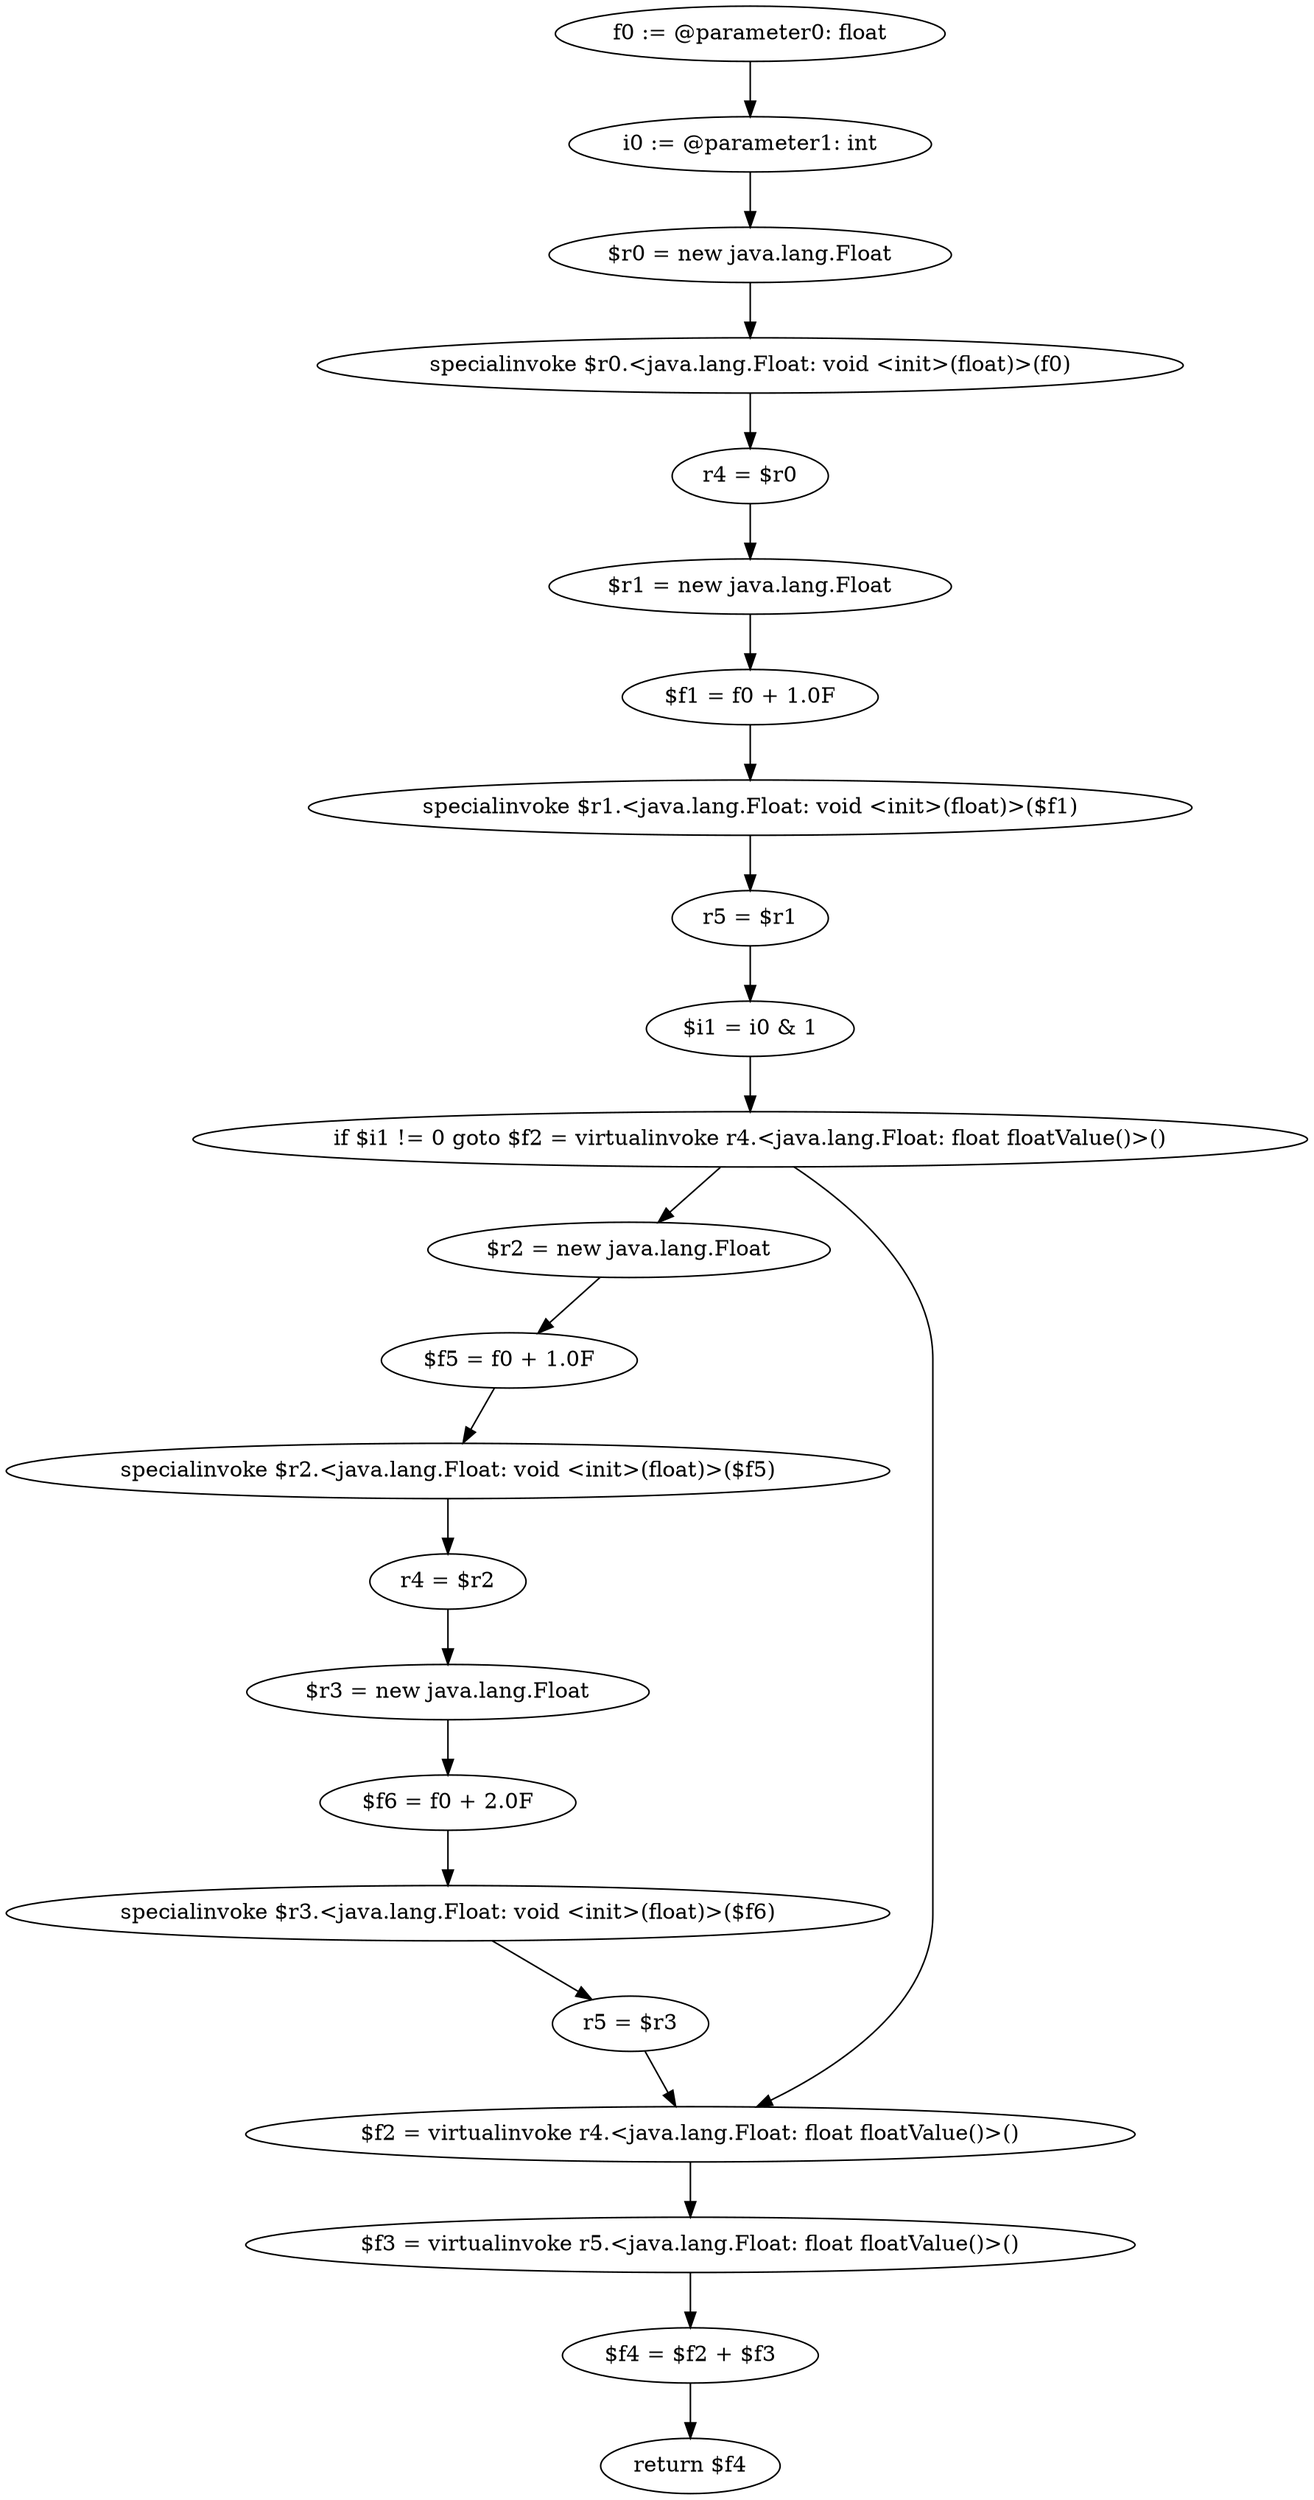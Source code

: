 digraph "unitGraph" {
    "f0 := @parameter0: float"
    "i0 := @parameter1: int"
    "$r0 = new java.lang.Float"
    "specialinvoke $r0.<java.lang.Float: void <init>(float)>(f0)"
    "r4 = $r0"
    "$r1 = new java.lang.Float"
    "$f1 = f0 + 1.0F"
    "specialinvoke $r1.<java.lang.Float: void <init>(float)>($f1)"
    "r5 = $r1"
    "$i1 = i0 & 1"
    "if $i1 != 0 goto $f2 = virtualinvoke r4.<java.lang.Float: float floatValue()>()"
    "$r2 = new java.lang.Float"
    "$f5 = f0 + 1.0F"
    "specialinvoke $r2.<java.lang.Float: void <init>(float)>($f5)"
    "r4 = $r2"
    "$r3 = new java.lang.Float"
    "$f6 = f0 + 2.0F"
    "specialinvoke $r3.<java.lang.Float: void <init>(float)>($f6)"
    "r5 = $r3"
    "$f2 = virtualinvoke r4.<java.lang.Float: float floatValue()>()"
    "$f3 = virtualinvoke r5.<java.lang.Float: float floatValue()>()"
    "$f4 = $f2 + $f3"
    "return $f4"
    "f0 := @parameter0: float"->"i0 := @parameter1: int";
    "i0 := @parameter1: int"->"$r0 = new java.lang.Float";
    "$r0 = new java.lang.Float"->"specialinvoke $r0.<java.lang.Float: void <init>(float)>(f0)";
    "specialinvoke $r0.<java.lang.Float: void <init>(float)>(f0)"->"r4 = $r0";
    "r4 = $r0"->"$r1 = new java.lang.Float";
    "$r1 = new java.lang.Float"->"$f1 = f0 + 1.0F";
    "$f1 = f0 + 1.0F"->"specialinvoke $r1.<java.lang.Float: void <init>(float)>($f1)";
    "specialinvoke $r1.<java.lang.Float: void <init>(float)>($f1)"->"r5 = $r1";
    "r5 = $r1"->"$i1 = i0 & 1";
    "$i1 = i0 & 1"->"if $i1 != 0 goto $f2 = virtualinvoke r4.<java.lang.Float: float floatValue()>()";
    "if $i1 != 0 goto $f2 = virtualinvoke r4.<java.lang.Float: float floatValue()>()"->"$r2 = new java.lang.Float";
    "if $i1 != 0 goto $f2 = virtualinvoke r4.<java.lang.Float: float floatValue()>()"->"$f2 = virtualinvoke r4.<java.lang.Float: float floatValue()>()";
    "$r2 = new java.lang.Float"->"$f5 = f0 + 1.0F";
    "$f5 = f0 + 1.0F"->"specialinvoke $r2.<java.lang.Float: void <init>(float)>($f5)";
    "specialinvoke $r2.<java.lang.Float: void <init>(float)>($f5)"->"r4 = $r2";
    "r4 = $r2"->"$r3 = new java.lang.Float";
    "$r3 = new java.lang.Float"->"$f6 = f0 + 2.0F";
    "$f6 = f0 + 2.0F"->"specialinvoke $r3.<java.lang.Float: void <init>(float)>($f6)";
    "specialinvoke $r3.<java.lang.Float: void <init>(float)>($f6)"->"r5 = $r3";
    "r5 = $r3"->"$f2 = virtualinvoke r4.<java.lang.Float: float floatValue()>()";
    "$f2 = virtualinvoke r4.<java.lang.Float: float floatValue()>()"->"$f3 = virtualinvoke r5.<java.lang.Float: float floatValue()>()";
    "$f3 = virtualinvoke r5.<java.lang.Float: float floatValue()>()"->"$f4 = $f2 + $f3";
    "$f4 = $f2 + $f3"->"return $f4";
}

